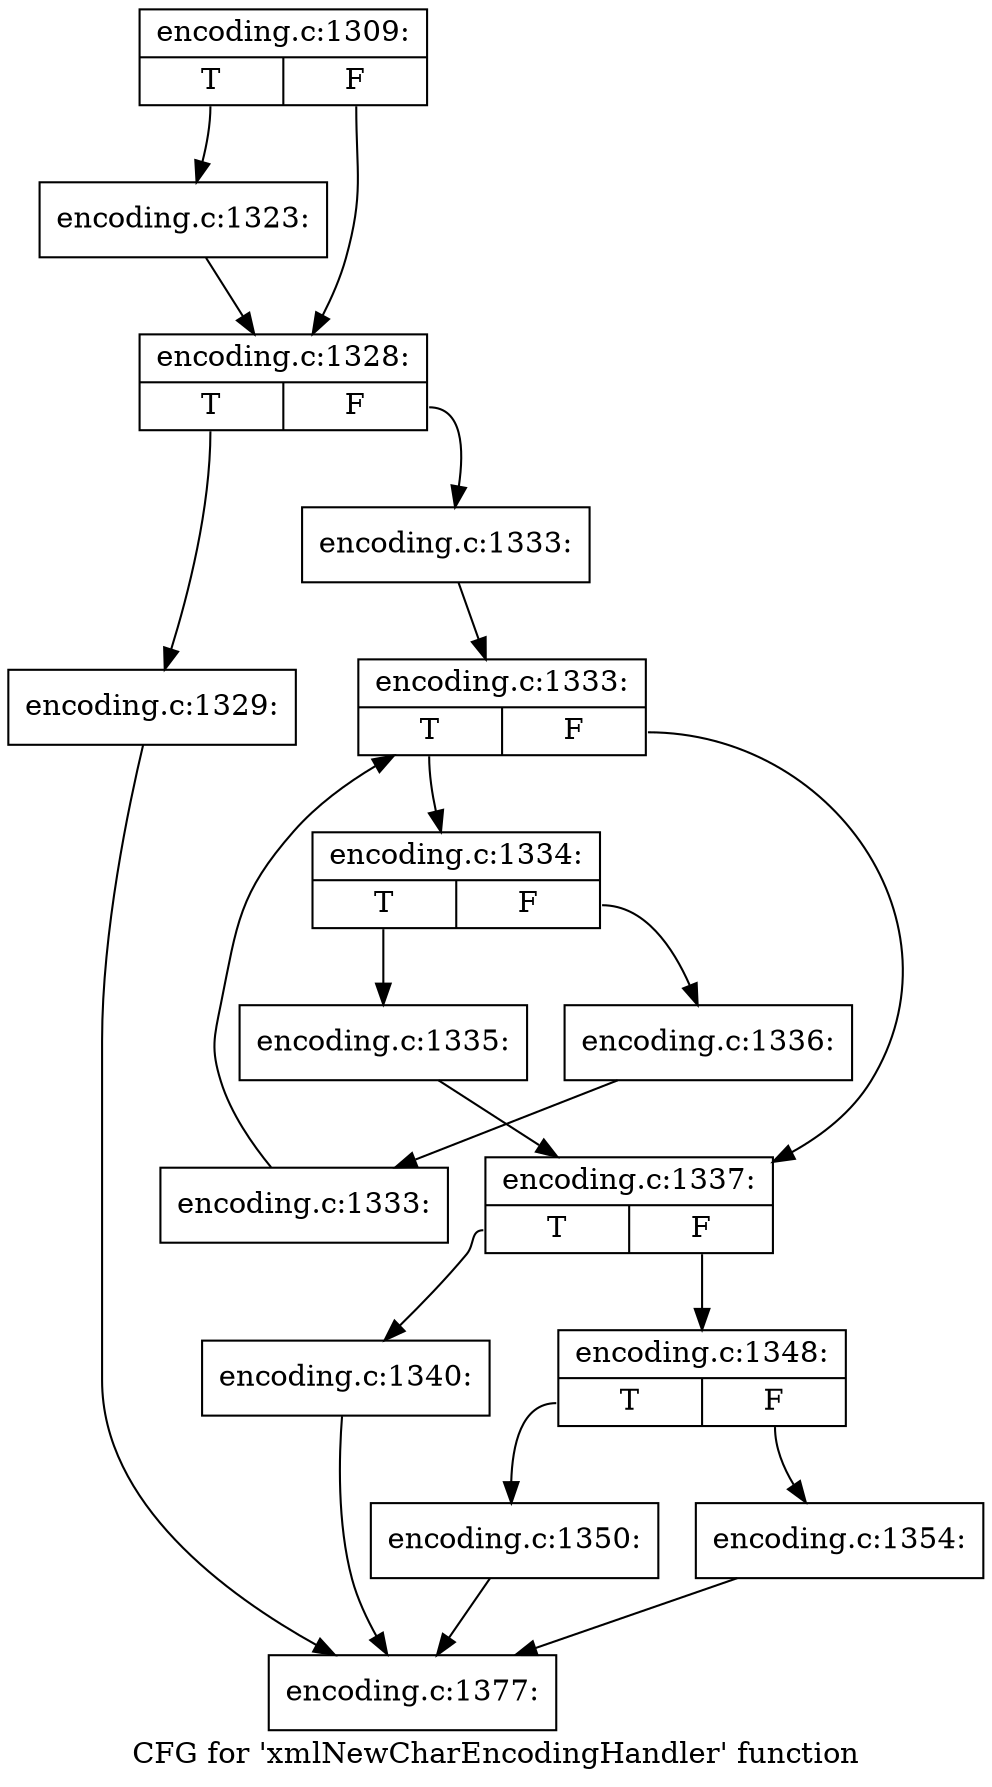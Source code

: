 digraph "CFG for 'xmlNewCharEncodingHandler' function" {
	label="CFG for 'xmlNewCharEncodingHandler' function";

	Node0x4672dd0 [shape=record,label="{encoding.c:1309:|{<s0>T|<s1>F}}"];
	Node0x4672dd0:s0 -> Node0x4675240;
	Node0x4672dd0:s1 -> Node0x4675290;
	Node0x4675240 [shape=record,label="{encoding.c:1323:}"];
	Node0x4675240 -> Node0x4675290;
	Node0x4675290 [shape=record,label="{encoding.c:1328:|{<s0>T|<s1>F}}"];
	Node0x4675290:s0 -> Node0x4675780;
	Node0x4675290:s1 -> Node0x46757d0;
	Node0x4675780 [shape=record,label="{encoding.c:1329:}"];
	Node0x4675780 -> Node0x45fbb90;
	Node0x46757d0 [shape=record,label="{encoding.c:1333:}"];
	Node0x46757d0 -> Node0x468a3b0;
	Node0x468a3b0 [shape=record,label="{encoding.c:1333:|{<s0>T|<s1>F}}"];
	Node0x468a3b0:s0 -> Node0x468a690;
	Node0x468a3b0:s1 -> Node0x468a210;
	Node0x468a690 [shape=record,label="{encoding.c:1334:|{<s0>T|<s1>F}}"];
	Node0x468a690:s0 -> Node0x468af50;
	Node0x468a690:s1 -> Node0x468afa0;
	Node0x468af50 [shape=record,label="{encoding.c:1335:}"];
	Node0x468af50 -> Node0x468a210;
	Node0x468afa0 [shape=record,label="{encoding.c:1336:}"];
	Node0x468afa0 -> Node0x468a600;
	Node0x468a600 [shape=record,label="{encoding.c:1333:}"];
	Node0x468a600 -> Node0x468a3b0;
	Node0x468a210 [shape=record,label="{encoding.c:1337:|{<s0>T|<s1>F}}"];
	Node0x468a210:s0 -> Node0x468bdc0;
	Node0x468a210:s1 -> Node0x468be10;
	Node0x468bdc0 [shape=record,label="{encoding.c:1340:}"];
	Node0x468bdc0 -> Node0x45fbb90;
	Node0x468be10 [shape=record,label="{encoding.c:1348:|{<s0>T|<s1>F}}"];
	Node0x468be10:s0 -> Node0x4695810;
	Node0x468be10:s1 -> Node0x4695ce0;
	Node0x4695810 [shape=record,label="{encoding.c:1350:}"];
	Node0x4695810 -> Node0x45fbb90;
	Node0x4695ce0 [shape=record,label="{encoding.c:1354:}"];
	Node0x4695ce0 -> Node0x45fbb90;
	Node0x45fbb90 [shape=record,label="{encoding.c:1377:}"];
}
